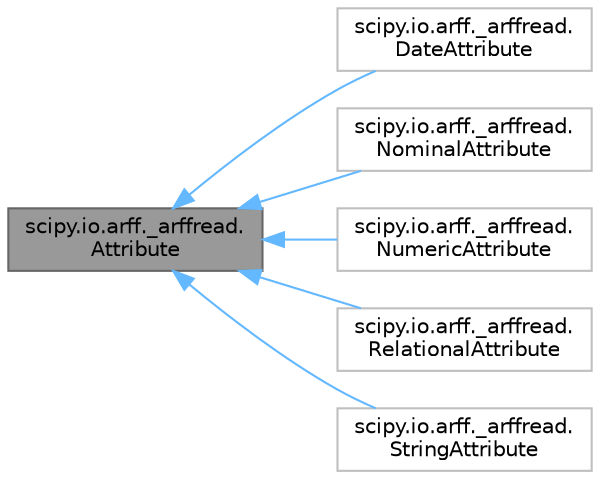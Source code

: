 digraph "scipy.io.arff._arffread.Attribute"
{
 // LATEX_PDF_SIZE
  bgcolor="transparent";
  edge [fontname=Helvetica,fontsize=10,labelfontname=Helvetica,labelfontsize=10];
  node [fontname=Helvetica,fontsize=10,shape=box,height=0.2,width=0.4];
  rankdir="LR";
  Node1 [id="Node000001",label="scipy.io.arff._arffread.\lAttribute",height=0.2,width=0.4,color="gray40", fillcolor="grey60", style="filled", fontcolor="black",tooltip=" "];
  Node1 -> Node2 [id="edge1_Node000001_Node000002",dir="back",color="steelblue1",style="solid",tooltip=" "];
  Node2 [id="Node000002",label="scipy.io.arff._arffread.\lDateAttribute",height=0.2,width=0.4,color="grey75", fillcolor="white", style="filled",URL="$d6/d2a/classscipy_1_1io_1_1arff_1_1__arffread_1_1DateAttribute.html",tooltip=" "];
  Node1 -> Node3 [id="edge2_Node000001_Node000003",dir="back",color="steelblue1",style="solid",tooltip=" "];
  Node3 [id="Node000003",label="scipy.io.arff._arffread.\lNominalAttribute",height=0.2,width=0.4,color="grey75", fillcolor="white", style="filled",URL="$df/d48/classscipy_1_1io_1_1arff_1_1__arffread_1_1NominalAttribute.html",tooltip=" "];
  Node1 -> Node4 [id="edge3_Node000001_Node000004",dir="back",color="steelblue1",style="solid",tooltip=" "];
  Node4 [id="Node000004",label="scipy.io.arff._arffread.\lNumericAttribute",height=0.2,width=0.4,color="grey75", fillcolor="white", style="filled",URL="$d7/d43/classscipy_1_1io_1_1arff_1_1__arffread_1_1NumericAttribute.html",tooltip=" "];
  Node1 -> Node5 [id="edge4_Node000001_Node000005",dir="back",color="steelblue1",style="solid",tooltip=" "];
  Node5 [id="Node000005",label="scipy.io.arff._arffread.\lRelationalAttribute",height=0.2,width=0.4,color="grey75", fillcolor="white", style="filled",URL="$d3/d17/classscipy_1_1io_1_1arff_1_1__arffread_1_1RelationalAttribute.html",tooltip=" "];
  Node1 -> Node6 [id="edge5_Node000001_Node000006",dir="back",color="steelblue1",style="solid",tooltip=" "];
  Node6 [id="Node000006",label="scipy.io.arff._arffread.\lStringAttribute",height=0.2,width=0.4,color="grey75", fillcolor="white", style="filled",URL="$d1/d08/classscipy_1_1io_1_1arff_1_1__arffread_1_1StringAttribute.html",tooltip=" "];
}

